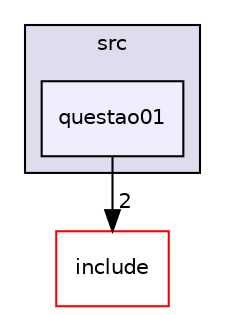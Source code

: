 digraph "src/questao01" {
  compound=true
  node [ fontsize="10", fontname="Helvetica"];
  edge [ labelfontsize="10", labelfontname="Helvetica"];
  subgraph clusterdir_68267d1309a1af8e8297ef4c3efbcdba {
    graph [ bgcolor="#ddddee", pencolor="black", label="src" fontname="Helvetica", fontsize="10", URL="dir_68267d1309a1af8e8297ef4c3efbcdba.html"]
  dir_28ea00e5fb300044eafa74f7e6701380 [shape=box, label="questao01", style="filled", fillcolor="#eeeeff", pencolor="black", URL="dir_28ea00e5fb300044eafa74f7e6701380.html"];
  }
  dir_d44c64559bbebec7f509842c48db8b23 [shape=box label="include" fillcolor="white" style="filled" color="red" URL="dir_d44c64559bbebec7f509842c48db8b23.html"];
  dir_28ea00e5fb300044eafa74f7e6701380->dir_d44c64559bbebec7f509842c48db8b23 [headlabel="2", labeldistance=1.5 headhref="dir_000004_000000.html"];
}

